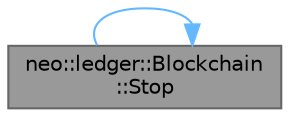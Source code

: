digraph "neo::ledger::Blockchain::Stop"
{
 // LATEX_PDF_SIZE
  bgcolor="transparent";
  edge [fontname=Helvetica,fontsize=10,labelfontname=Helvetica,labelfontsize=10];
  node [fontname=Helvetica,fontsize=10,shape=box,height=0.2,width=0.4];
  rankdir="LR";
  Node1 [id="Node000001",label="neo::ledger::Blockchain\l::Stop",height=0.2,width=0.4,color="gray40", fillcolor="grey60", style="filled", fontcolor="black",tooltip="Stops the blockchain processing."];
  Node1 -> Node1 [id="edge1_Node000001_Node000001",color="steelblue1",style="solid",tooltip=" "];
}
